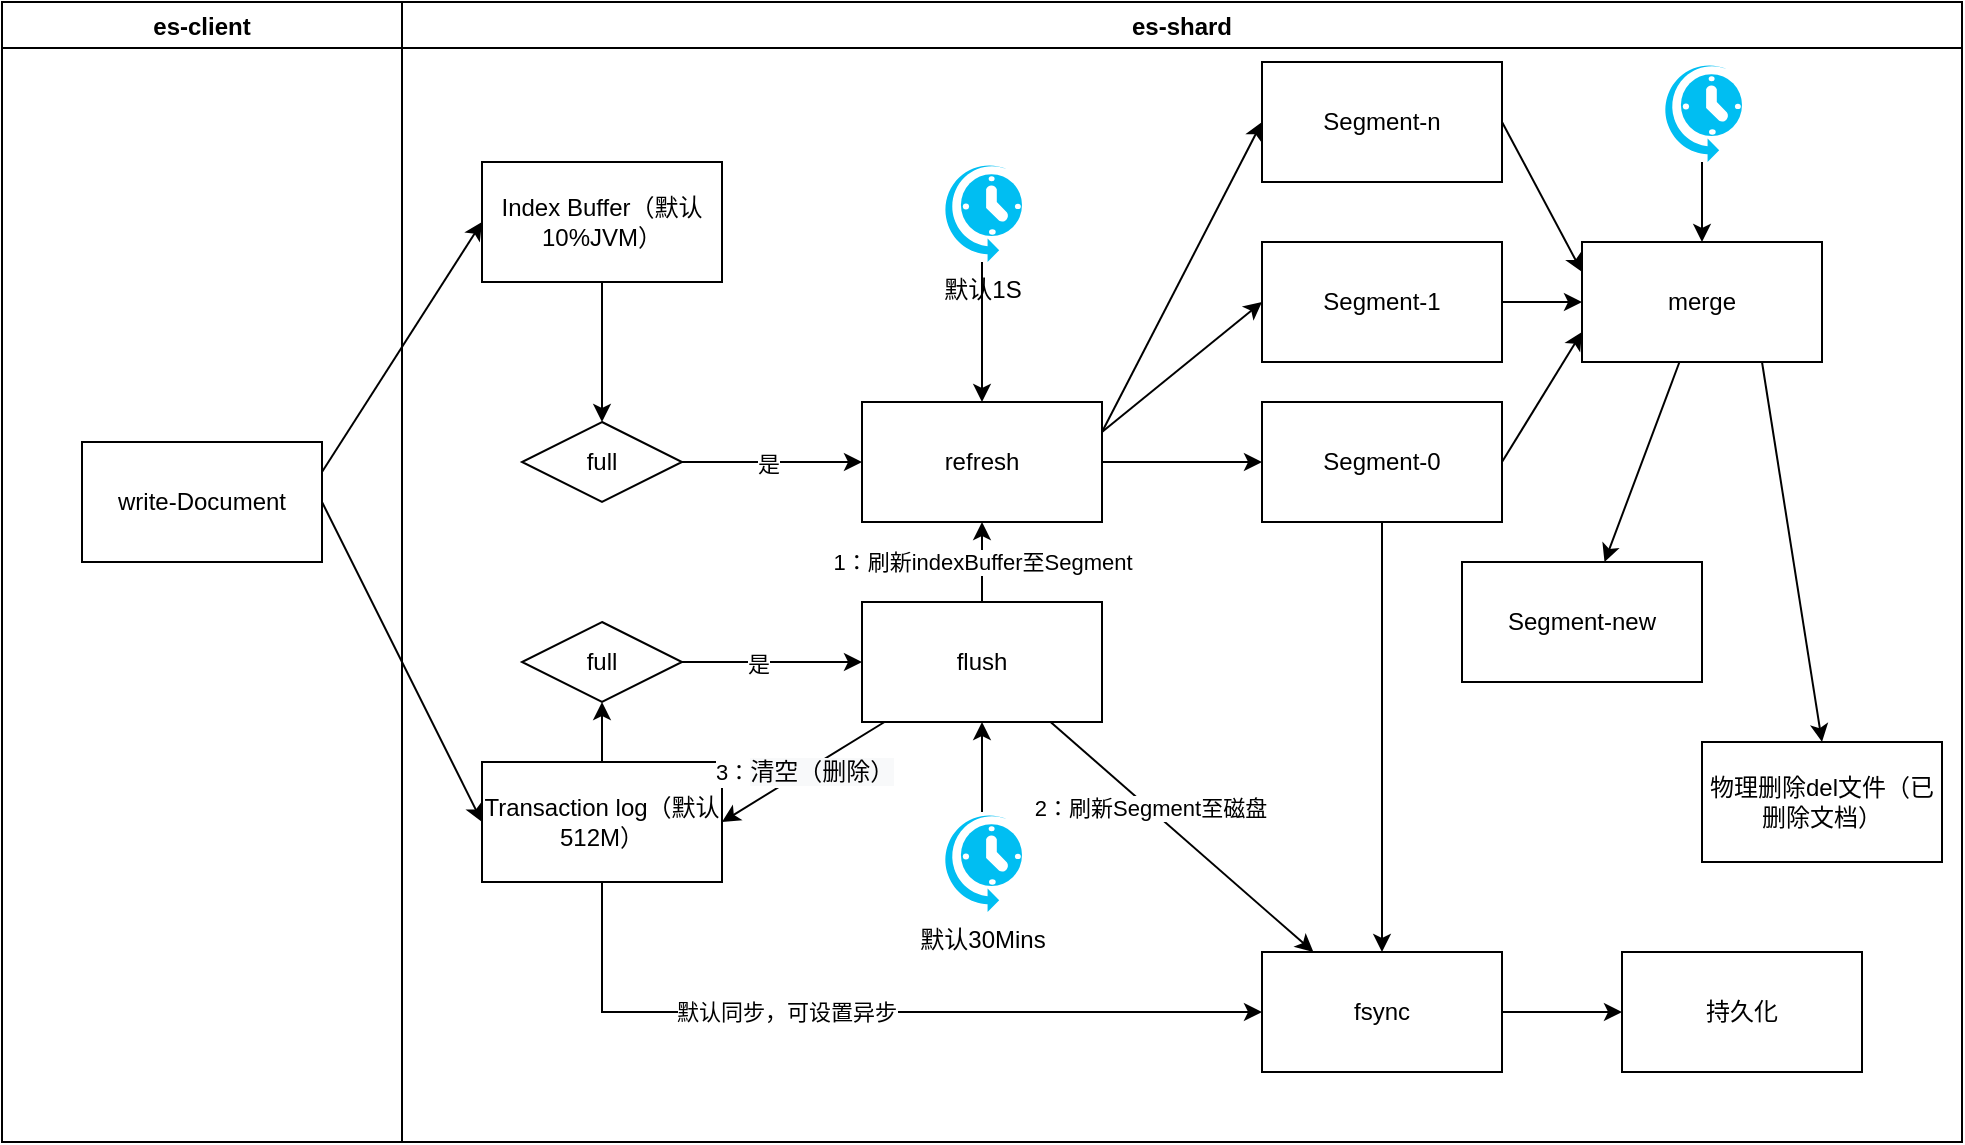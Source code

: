 <mxfile version="18.1.3" type="device"><diagram id="C5RBs43oDa-KdzZeNtuy" name="Page-1"><mxGraphModel dx="1018" dy="669" grid="1" gridSize="10" guides="1" tooltips="1" connect="1" arrows="1" fold="1" page="1" pageScale="1" pageWidth="827" pageHeight="1169" math="0" shadow="0"><root><mxCell id="WIyWlLk6GJQsqaUBKTNV-0"/><mxCell id="WIyWlLk6GJQsqaUBKTNV-1" parent="WIyWlLk6GJQsqaUBKTNV-0"/><mxCell id="QQZPDvNO_frNMRScPDY1-0" value="es-client" style="swimlane;" vertex="1" parent="WIyWlLk6GJQsqaUBKTNV-1"><mxGeometry x="70" y="80" width="200" height="570" as="geometry"/></mxCell><mxCell id="QQZPDvNO_frNMRScPDY1-2" value="write-Document" style="rounded=0;whiteSpace=wrap;html=1;" vertex="1" parent="QQZPDvNO_frNMRScPDY1-0"><mxGeometry x="40" y="220" width="120" height="60" as="geometry"/></mxCell><mxCell id="QQZPDvNO_frNMRScPDY1-1" value="es-shard" style="swimlane;" vertex="1" parent="WIyWlLk6GJQsqaUBKTNV-1"><mxGeometry x="270" y="80" width="780" height="570" as="geometry"/></mxCell><mxCell id="QQZPDvNO_frNMRScPDY1-3" value="Index Buffer（默认10%JVM）" style="rounded=0;whiteSpace=wrap;html=1;" vertex="1" parent="QQZPDvNO_frNMRScPDY1-1"><mxGeometry x="40" y="80" width="120" height="60" as="geometry"/></mxCell><mxCell id="QQZPDvNO_frNMRScPDY1-15" value="" style="edgeStyle=orthogonalEdgeStyle;rounded=0;orthogonalLoop=1;jettySize=auto;html=1;" edge="1" parent="QQZPDvNO_frNMRScPDY1-1" source="QQZPDvNO_frNMRScPDY1-5" target="QQZPDvNO_frNMRScPDY1-12"><mxGeometry relative="1" as="geometry"/></mxCell><mxCell id="QQZPDvNO_frNMRScPDY1-5" value="默认1S" style="verticalLabelPosition=bottom;html=1;verticalAlign=top;align=center;strokeColor=none;fillColor=#00BEF2;shape=mxgraph.azure.scheduler;pointerEvents=1;" vertex="1" parent="QQZPDvNO_frNMRScPDY1-1"><mxGeometry x="270" y="80" width="40" height="50" as="geometry"/></mxCell><mxCell id="QQZPDvNO_frNMRScPDY1-49" style="edgeStyle=none;rounded=0;orthogonalLoop=1;jettySize=auto;html=1;exitX=0.5;exitY=1;exitDx=0;exitDy=0;entryX=0.5;entryY=0;entryDx=0;entryDy=0;" edge="1" parent="QQZPDvNO_frNMRScPDY1-1" source="QQZPDvNO_frNMRScPDY1-8" target="QQZPDvNO_frNMRScPDY1-36"><mxGeometry relative="1" as="geometry"/></mxCell><mxCell id="QQZPDvNO_frNMRScPDY1-59" style="edgeStyle=none;rounded=0;orthogonalLoop=1;jettySize=auto;html=1;exitX=1;exitY=0.5;exitDx=0;exitDy=0;entryX=0;entryY=0.75;entryDx=0;entryDy=0;" edge="1" parent="QQZPDvNO_frNMRScPDY1-1" source="QQZPDvNO_frNMRScPDY1-8" target="QQZPDvNO_frNMRScPDY1-56"><mxGeometry relative="1" as="geometry"/></mxCell><mxCell id="QQZPDvNO_frNMRScPDY1-8" value="Segment-0" style="rounded=0;whiteSpace=wrap;html=1;" vertex="1" parent="QQZPDvNO_frNMRScPDY1-1"><mxGeometry x="430" y="200" width="120" height="60" as="geometry"/></mxCell><mxCell id="QQZPDvNO_frNMRScPDY1-53" style="edgeStyle=none;rounded=0;orthogonalLoop=1;jettySize=auto;html=1;exitX=1;exitY=0.25;exitDx=0;exitDy=0;entryX=0;entryY=0.5;entryDx=0;entryDy=0;" edge="1" parent="QQZPDvNO_frNMRScPDY1-1" source="QQZPDvNO_frNMRScPDY1-12" target="QQZPDvNO_frNMRScPDY1-52"><mxGeometry relative="1" as="geometry"/></mxCell><mxCell id="QQZPDvNO_frNMRScPDY1-54" style="edgeStyle=none;rounded=0;orthogonalLoop=1;jettySize=auto;html=1;exitX=1;exitY=0.25;exitDx=0;exitDy=0;entryX=0;entryY=0.5;entryDx=0;entryDy=0;" edge="1" parent="QQZPDvNO_frNMRScPDY1-1" source="QQZPDvNO_frNMRScPDY1-12" target="QQZPDvNO_frNMRScPDY1-51"><mxGeometry relative="1" as="geometry"/></mxCell><mxCell id="QQZPDvNO_frNMRScPDY1-12" value="refresh" style="whiteSpace=wrap;html=1;rounded=0;" vertex="1" parent="QQZPDvNO_frNMRScPDY1-1"><mxGeometry x="230" y="200" width="120" height="60" as="geometry"/></mxCell><mxCell id="QQZPDvNO_frNMRScPDY1-14" style="edgeStyle=orthogonalEdgeStyle;rounded=0;orthogonalLoop=1;jettySize=auto;html=1;exitX=1;exitY=0.5;exitDx=0;exitDy=0;entryX=0;entryY=0.5;entryDx=0;entryDy=0;" edge="1" parent="QQZPDvNO_frNMRScPDY1-1" source="QQZPDvNO_frNMRScPDY1-12" target="QQZPDvNO_frNMRScPDY1-8"><mxGeometry relative="1" as="geometry"/></mxCell><mxCell id="QQZPDvNO_frNMRScPDY1-68" style="edgeStyle=orthogonalEdgeStyle;rounded=0;orthogonalLoop=1;jettySize=auto;html=1;exitX=0.5;exitY=1;exitDx=0;exitDy=0;entryX=0;entryY=0.5;entryDx=0;entryDy=0;" edge="1" parent="QQZPDvNO_frNMRScPDY1-1" source="QQZPDvNO_frNMRScPDY1-18" target="QQZPDvNO_frNMRScPDY1-36"><mxGeometry relative="1" as="geometry"/></mxCell><mxCell id="QQZPDvNO_frNMRScPDY1-69" value="默认同步，可设置异步" style="edgeLabel;html=1;align=center;verticalAlign=middle;resizable=0;points=[];" vertex="1" connectable="0" parent="QQZPDvNO_frNMRScPDY1-68"><mxGeometry x="-0.205" y="1" relative="1" as="geometry"><mxPoint y="1" as="offset"/></mxGeometry></mxCell><mxCell id="QQZPDvNO_frNMRScPDY1-18" value="Transaction log（默认512M）" style="rounded=0;whiteSpace=wrap;html=1;" vertex="1" parent="QQZPDvNO_frNMRScPDY1-1"><mxGeometry x="40" y="380" width="120" height="60" as="geometry"/></mxCell><mxCell id="QQZPDvNO_frNMRScPDY1-34" value="1：刷新indexBuffer至Segment" style="edgeStyle=none;rounded=0;orthogonalLoop=1;jettySize=auto;html=1;exitX=0.5;exitY=0;exitDx=0;exitDy=0;entryX=0.5;entryY=1;entryDx=0;entryDy=0;" edge="1" parent="QQZPDvNO_frNMRScPDY1-1" source="QQZPDvNO_frNMRScPDY1-31" target="QQZPDvNO_frNMRScPDY1-12"><mxGeometry relative="1" as="geometry"/></mxCell><mxCell id="QQZPDvNO_frNMRScPDY1-31" value="flush" style="whiteSpace=wrap;html=1;rounded=0;" vertex="1" parent="QQZPDvNO_frNMRScPDY1-1"><mxGeometry x="230" y="300" width="120" height="60" as="geometry"/></mxCell><mxCell id="QQZPDvNO_frNMRScPDY1-29" value="full" style="rhombus;whiteSpace=wrap;html=1;rounded=0;" vertex="1" parent="QQZPDvNO_frNMRScPDY1-1"><mxGeometry x="60" y="310" width="80" height="40" as="geometry"/></mxCell><mxCell id="QQZPDvNO_frNMRScPDY1-30" value="" style="edgeStyle=none;rounded=0;orthogonalLoop=1;jettySize=auto;html=1;" edge="1" parent="QQZPDvNO_frNMRScPDY1-1" source="QQZPDvNO_frNMRScPDY1-18" target="QQZPDvNO_frNMRScPDY1-29"><mxGeometry relative="1" as="geometry"/></mxCell><mxCell id="QQZPDvNO_frNMRScPDY1-32" value="" style="edgeStyle=none;rounded=0;orthogonalLoop=1;jettySize=auto;html=1;" edge="1" parent="QQZPDvNO_frNMRScPDY1-1" source="QQZPDvNO_frNMRScPDY1-29" target="QQZPDvNO_frNMRScPDY1-31"><mxGeometry relative="1" as="geometry"/></mxCell><mxCell id="QQZPDvNO_frNMRScPDY1-33" value="是" style="edgeLabel;html=1;align=center;verticalAlign=middle;resizable=0;points=[];" vertex="1" connectable="0" parent="QQZPDvNO_frNMRScPDY1-32"><mxGeometry x="-0.167" y="-1" relative="1" as="geometry"><mxPoint as="offset"/></mxGeometry></mxCell><mxCell id="QQZPDvNO_frNMRScPDY1-43" value="3：&lt;span style=&quot;font-size: 12px; background-color: rgb(248, 249, 250);&quot;&gt;清空（删除）&lt;/span&gt;" style="edgeStyle=none;rounded=0;orthogonalLoop=1;jettySize=auto;html=1;entryX=1;entryY=0.5;entryDx=0;entryDy=0;" edge="1" parent="QQZPDvNO_frNMRScPDY1-1" source="QQZPDvNO_frNMRScPDY1-31" target="QQZPDvNO_frNMRScPDY1-18"><mxGeometry relative="1" as="geometry"><mxPoint x="381" y="400" as="targetPoint"/></mxGeometry></mxCell><mxCell id="QQZPDvNO_frNMRScPDY1-40" value="持久化" style="rounded=0;whiteSpace=wrap;html=1;" vertex="1" parent="QQZPDvNO_frNMRScPDY1-1"><mxGeometry x="610" y="475" width="120" height="60" as="geometry"/></mxCell><mxCell id="QQZPDvNO_frNMRScPDY1-47" value="" style="edgeStyle=orthogonalEdgeStyle;rounded=0;orthogonalLoop=1;jettySize=auto;html=1;" edge="1" parent="QQZPDvNO_frNMRScPDY1-1" source="QQZPDvNO_frNMRScPDY1-45" target="QQZPDvNO_frNMRScPDY1-31"><mxGeometry relative="1" as="geometry"/></mxCell><mxCell id="QQZPDvNO_frNMRScPDY1-45" value="默认30Mins" style="verticalLabelPosition=bottom;html=1;verticalAlign=top;align=center;strokeColor=none;fillColor=#00BEF2;shape=mxgraph.azure.scheduler;pointerEvents=1;" vertex="1" parent="QQZPDvNO_frNMRScPDY1-1"><mxGeometry x="270" y="405" width="40" height="50" as="geometry"/></mxCell><mxCell id="QQZPDvNO_frNMRScPDY1-10" value="full" style="rhombus;whiteSpace=wrap;html=1;rounded=0;" vertex="1" parent="QQZPDvNO_frNMRScPDY1-1"><mxGeometry x="60" y="210" width="80" height="40" as="geometry"/></mxCell><mxCell id="QQZPDvNO_frNMRScPDY1-11" value="" style="edgeStyle=orthogonalEdgeStyle;rounded=0;orthogonalLoop=1;jettySize=auto;html=1;" edge="1" parent="QQZPDvNO_frNMRScPDY1-1" source="QQZPDvNO_frNMRScPDY1-3" target="QQZPDvNO_frNMRScPDY1-10"><mxGeometry relative="1" as="geometry"/></mxCell><mxCell id="QQZPDvNO_frNMRScPDY1-13" value="" style="edgeStyle=orthogonalEdgeStyle;rounded=0;orthogonalLoop=1;jettySize=auto;html=1;" edge="1" parent="QQZPDvNO_frNMRScPDY1-1" source="QQZPDvNO_frNMRScPDY1-10" target="QQZPDvNO_frNMRScPDY1-12"><mxGeometry relative="1" as="geometry"/></mxCell><mxCell id="QQZPDvNO_frNMRScPDY1-16" value="是" style="edgeLabel;html=1;align=center;verticalAlign=middle;resizable=0;points=[];" vertex="1" connectable="0" parent="QQZPDvNO_frNMRScPDY1-13"><mxGeometry x="-0.05" y="-1" relative="1" as="geometry"><mxPoint as="offset"/></mxGeometry></mxCell><mxCell id="QQZPDvNO_frNMRScPDY1-67" value="" style="edgeStyle=none;rounded=0;orthogonalLoop=1;jettySize=auto;html=1;" edge="1" parent="QQZPDvNO_frNMRScPDY1-1" source="QQZPDvNO_frNMRScPDY1-36" target="QQZPDvNO_frNMRScPDY1-40"><mxGeometry relative="1" as="geometry"/></mxCell><mxCell id="QQZPDvNO_frNMRScPDY1-36" value="fsync" style="whiteSpace=wrap;html=1;rounded=0;" vertex="1" parent="QQZPDvNO_frNMRScPDY1-1"><mxGeometry x="430" y="475" width="120" height="60" as="geometry"/></mxCell><mxCell id="QQZPDvNO_frNMRScPDY1-37" value="" style="edgeStyle=none;rounded=0;orthogonalLoop=1;jettySize=auto;html=1;" edge="1" parent="QQZPDvNO_frNMRScPDY1-1" source="QQZPDvNO_frNMRScPDY1-31" target="QQZPDvNO_frNMRScPDY1-36"><mxGeometry relative="1" as="geometry"/></mxCell><mxCell id="QQZPDvNO_frNMRScPDY1-39" value="2：刷新Segment至磁盘" style="edgeLabel;html=1;align=center;verticalAlign=middle;resizable=0;points=[];" vertex="1" connectable="0" parent="QQZPDvNO_frNMRScPDY1-37"><mxGeometry x="-0.25" relative="1" as="geometry"><mxPoint as="offset"/></mxGeometry></mxCell><mxCell id="QQZPDvNO_frNMRScPDY1-58" style="edgeStyle=none;rounded=0;orthogonalLoop=1;jettySize=auto;html=1;exitX=1;exitY=0.5;exitDx=0;exitDy=0;entryX=0;entryY=0.5;entryDx=0;entryDy=0;" edge="1" parent="QQZPDvNO_frNMRScPDY1-1" source="QQZPDvNO_frNMRScPDY1-51" target="QQZPDvNO_frNMRScPDY1-56"><mxGeometry relative="1" as="geometry"/></mxCell><mxCell id="QQZPDvNO_frNMRScPDY1-51" value="Segment-1" style="rounded=0;whiteSpace=wrap;html=1;" vertex="1" parent="QQZPDvNO_frNMRScPDY1-1"><mxGeometry x="430" y="120" width="120" height="60" as="geometry"/></mxCell><mxCell id="QQZPDvNO_frNMRScPDY1-57" style="edgeStyle=none;rounded=0;orthogonalLoop=1;jettySize=auto;html=1;exitX=1;exitY=0.5;exitDx=0;exitDy=0;entryX=0;entryY=0.25;entryDx=0;entryDy=0;" edge="1" parent="QQZPDvNO_frNMRScPDY1-1" source="QQZPDvNO_frNMRScPDY1-52" target="QQZPDvNO_frNMRScPDY1-56"><mxGeometry relative="1" as="geometry"/></mxCell><mxCell id="QQZPDvNO_frNMRScPDY1-52" value="Segment-n" style="rounded=0;whiteSpace=wrap;html=1;" vertex="1" parent="QQZPDvNO_frNMRScPDY1-1"><mxGeometry x="430" y="30" width="120" height="60" as="geometry"/></mxCell><mxCell id="QQZPDvNO_frNMRScPDY1-66" value="" style="edgeStyle=none;rounded=0;orthogonalLoop=1;jettySize=auto;html=1;" edge="1" parent="QQZPDvNO_frNMRScPDY1-1" source="QQZPDvNO_frNMRScPDY1-55" target="QQZPDvNO_frNMRScPDY1-56"><mxGeometry relative="1" as="geometry"/></mxCell><mxCell id="QQZPDvNO_frNMRScPDY1-55" value="" style="verticalLabelPosition=bottom;html=1;verticalAlign=top;align=center;strokeColor=none;fillColor=#00BEF2;shape=mxgraph.azure.scheduler;pointerEvents=1;" vertex="1" parent="QQZPDvNO_frNMRScPDY1-1"><mxGeometry x="630" y="30" width="40" height="50" as="geometry"/></mxCell><mxCell id="QQZPDvNO_frNMRScPDY1-64" style="edgeStyle=none;rounded=0;orthogonalLoop=1;jettySize=auto;html=1;exitX=0.75;exitY=1;exitDx=0;exitDy=0;entryX=0.5;entryY=0;entryDx=0;entryDy=0;" edge="1" parent="QQZPDvNO_frNMRScPDY1-1" source="QQZPDvNO_frNMRScPDY1-56" target="QQZPDvNO_frNMRScPDY1-63"><mxGeometry relative="1" as="geometry"/></mxCell><mxCell id="QQZPDvNO_frNMRScPDY1-56" value="merge" style="rounded=0;whiteSpace=wrap;html=1;" vertex="1" parent="QQZPDvNO_frNMRScPDY1-1"><mxGeometry x="590" y="120" width="120" height="60" as="geometry"/></mxCell><mxCell id="QQZPDvNO_frNMRScPDY1-60" value="Segment-new" style="rounded=0;whiteSpace=wrap;html=1;" vertex="1" parent="QQZPDvNO_frNMRScPDY1-1"><mxGeometry x="530" y="280" width="120" height="60" as="geometry"/></mxCell><mxCell id="QQZPDvNO_frNMRScPDY1-61" value="" style="edgeStyle=none;rounded=0;orthogonalLoop=1;jettySize=auto;html=1;" edge="1" parent="QQZPDvNO_frNMRScPDY1-1" source="QQZPDvNO_frNMRScPDY1-56" target="QQZPDvNO_frNMRScPDY1-60"><mxGeometry relative="1" as="geometry"/></mxCell><mxCell id="QQZPDvNO_frNMRScPDY1-63" value="物理删除del文件（已删除文档）" style="rounded=0;whiteSpace=wrap;html=1;" vertex="1" parent="QQZPDvNO_frNMRScPDY1-1"><mxGeometry x="650" y="370" width="120" height="60" as="geometry"/></mxCell><mxCell id="QQZPDvNO_frNMRScPDY1-4" value="" style="rounded=0;orthogonalLoop=1;jettySize=auto;html=1;exitX=1;exitY=0.25;exitDx=0;exitDy=0;entryX=0;entryY=0.5;entryDx=0;entryDy=0;" edge="1" parent="WIyWlLk6GJQsqaUBKTNV-1" source="QQZPDvNO_frNMRScPDY1-2" target="QQZPDvNO_frNMRScPDY1-3"><mxGeometry relative="1" as="geometry"/></mxCell><mxCell id="QQZPDvNO_frNMRScPDY1-19" style="edgeStyle=none;rounded=0;orthogonalLoop=1;jettySize=auto;html=1;exitX=1;exitY=0.5;exitDx=0;exitDy=0;entryX=0;entryY=0.5;entryDx=0;entryDy=0;" edge="1" parent="WIyWlLk6GJQsqaUBKTNV-1" source="QQZPDvNO_frNMRScPDY1-2" target="QQZPDvNO_frNMRScPDY1-18"><mxGeometry relative="1" as="geometry"/></mxCell></root></mxGraphModel></diagram></mxfile>